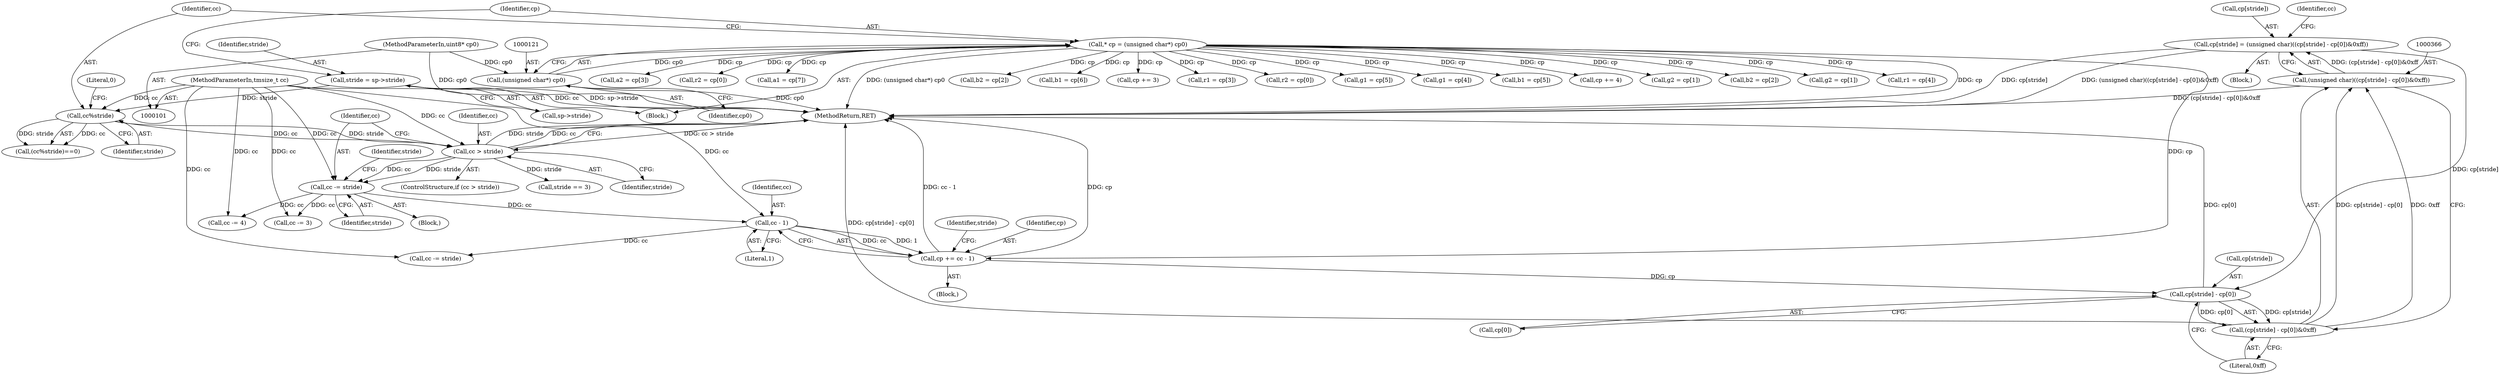 digraph "0_libtiff_3ca657a8793dd011bf869695d72ad31c779c3cc1_10@array" {
"1000361" [label="(Call,cp[stride] = (unsigned char)((cp[stride] - cp[0])&0xff))"];
"1000365" [label="(Call,(unsigned char)((cp[stride] - cp[0])&0xff))"];
"1000367" [label="(Call,(cp[stride] - cp[0])&0xff)"];
"1000368" [label="(Call,cp[stride] - cp[0])"];
"1000352" [label="(Call,cp += cc - 1)"];
"1000354" [label="(Call,cc - 1)"];
"1000134" [label="(Call,cc -= stride)"];
"1000130" [label="(Call,cc > stride)"];
"1000125" [label="(Call,cc%stride)"];
"1000104" [label="(MethodParameterIn,tmsize_t cc)"];
"1000112" [label="(Call,stride = sp->stride)"];
"1000118" [label="(Call,* cp = (unsigned char*) cp0)"];
"1000120" [label="(Call,(unsigned char*) cp0)"];
"1000103" [label="(MethodParameterIn,uint8* cp0)"];
"1000361" [label="(Call,cp[stride] = (unsigned char)((cp[stride] - cp[0])&0xff))"];
"1000361" [label="(Call,cp[stride] = (unsigned char)((cp[stride] - cp[0])&0xff))"];
"1000133" [label="(Block,)"];
"1000124" [label="(Call,(cc%stride)==0)"];
"1000241" [label="(Call,r2 = cp[0])"];
"1000378" [label="(Identifier,cc)"];
"1000226" [label="(Call,cc -= 3)"];
"1000359" [label="(Block,)"];
"1000114" [label="(Call,sp->stride)"];
"1000128" [label="(Literal,0)"];
"1000372" [label="(Call,cp[0])"];
"1000285" [label="(Call,g1 = cp[5])"];
"1000134" [label="(Call,cc -= stride)"];
"1000118" [label="(Call,* cp = (unsigned char*) cp0)"];
"1000367" [label="(Call,(cp[stride] - cp[0])&0xff)"];
"1000368" [label="(Call,cp[stride] - cp[0])"];
"1000184" [label="(Call,g1 = cp[4])"];
"1000203" [label="(Call,b1 = cp[5])"];
"1000342" [label="(Call,cp += 4)"];
"1000125" [label="(Call,cc%stride)"];
"1000152" [label="(Call,g2 = cp[1])"];
"1000253" [label="(Call,b2 = cp[2])"];
"1000247" [label="(Call,g2 = cp[1])"];
"1000381" [label="(MethodReturn,RET)"];
"1000354" [label="(Call,cc - 1)"];
"1000119" [label="(Identifier,cp)"];
"1000120" [label="(Call,(unsigned char*) cp0)"];
"1000377" [label="(Call,cc -= stride)"];
"1000105" [label="(Block,)"];
"1000266" [label="(Call,r1 = cp[4])"];
"1000129" [label="(ControlStructure,if (cc > stride))"];
"1000369" [label="(Call,cp[stride])"];
"1000138" [label="(Call,stride == 3)"];
"1000127" [label="(Identifier,stride)"];
"1000126" [label="(Identifier,cc)"];
"1000130" [label="(Call,cc > stride)"];
"1000259" [label="(Call,a2 = cp[3])"];
"1000375" [label="(Literal,0xff)"];
"1000135" [label="(Identifier,cc)"];
"1000103" [label="(MethodParameterIn,uint8* cp0)"];
"1000146" [label="(Call,r2 = cp[0])"];
"1000351" [label="(Block,)"];
"1000356" [label="(Literal,1)"];
"1000112" [label="(Call,stride = sp->stride)"];
"1000139" [label="(Identifier,stride)"];
"1000352" [label="(Call,cp += cc - 1)"];
"1000323" [label="(Call,a1 = cp[7])"];
"1000346" [label="(Call,cc -= 4)"];
"1000158" [label="(Call,b2 = cp[2])"];
"1000362" [label="(Call,cp[stride])"];
"1000113" [label="(Identifier,stride)"];
"1000132" [label="(Identifier,stride)"];
"1000304" [label="(Call,b1 = cp[6])"];
"1000365" [label="(Call,(unsigned char)((cp[stride] - cp[0])&0xff))"];
"1000122" [label="(Identifier,cp0)"];
"1000360" [label="(Identifier,stride)"];
"1000355" [label="(Identifier,cc)"];
"1000353" [label="(Identifier,cp)"];
"1000131" [label="(Identifier,cc)"];
"1000222" [label="(Call,cp += 3)"];
"1000104" [label="(MethodParameterIn,tmsize_t cc)"];
"1000165" [label="(Call,r1 = cp[3])"];
"1000136" [label="(Identifier,stride)"];
"1000361" -> "1000359"  [label="AST: "];
"1000361" -> "1000365"  [label="CFG: "];
"1000362" -> "1000361"  [label="AST: "];
"1000365" -> "1000361"  [label="AST: "];
"1000378" -> "1000361"  [label="CFG: "];
"1000361" -> "1000381"  [label="DDG: (unsigned char)((cp[stride] - cp[0])&0xff)"];
"1000361" -> "1000381"  [label="DDG: cp[stride]"];
"1000365" -> "1000361"  [label="DDG: (cp[stride] - cp[0])&0xff"];
"1000361" -> "1000368"  [label="DDG: cp[stride]"];
"1000365" -> "1000367"  [label="CFG: "];
"1000366" -> "1000365"  [label="AST: "];
"1000367" -> "1000365"  [label="AST: "];
"1000365" -> "1000381"  [label="DDG: (cp[stride] - cp[0])&0xff"];
"1000367" -> "1000365"  [label="DDG: cp[stride] - cp[0]"];
"1000367" -> "1000365"  [label="DDG: 0xff"];
"1000367" -> "1000375"  [label="CFG: "];
"1000368" -> "1000367"  [label="AST: "];
"1000375" -> "1000367"  [label="AST: "];
"1000367" -> "1000381"  [label="DDG: cp[stride] - cp[0]"];
"1000368" -> "1000367"  [label="DDG: cp[stride]"];
"1000368" -> "1000367"  [label="DDG: cp[0]"];
"1000368" -> "1000372"  [label="CFG: "];
"1000369" -> "1000368"  [label="AST: "];
"1000372" -> "1000368"  [label="AST: "];
"1000375" -> "1000368"  [label="CFG: "];
"1000368" -> "1000381"  [label="DDG: cp[0]"];
"1000352" -> "1000368"  [label="DDG: cp"];
"1000352" -> "1000351"  [label="AST: "];
"1000352" -> "1000354"  [label="CFG: "];
"1000353" -> "1000352"  [label="AST: "];
"1000354" -> "1000352"  [label="AST: "];
"1000360" -> "1000352"  [label="CFG: "];
"1000352" -> "1000381"  [label="DDG: cp"];
"1000352" -> "1000381"  [label="DDG: cc - 1"];
"1000354" -> "1000352"  [label="DDG: cc"];
"1000354" -> "1000352"  [label="DDG: 1"];
"1000118" -> "1000352"  [label="DDG: cp"];
"1000354" -> "1000356"  [label="CFG: "];
"1000355" -> "1000354"  [label="AST: "];
"1000356" -> "1000354"  [label="AST: "];
"1000134" -> "1000354"  [label="DDG: cc"];
"1000104" -> "1000354"  [label="DDG: cc"];
"1000354" -> "1000377"  [label="DDG: cc"];
"1000134" -> "1000133"  [label="AST: "];
"1000134" -> "1000136"  [label="CFG: "];
"1000135" -> "1000134"  [label="AST: "];
"1000136" -> "1000134"  [label="AST: "];
"1000139" -> "1000134"  [label="CFG: "];
"1000130" -> "1000134"  [label="DDG: stride"];
"1000130" -> "1000134"  [label="DDG: cc"];
"1000104" -> "1000134"  [label="DDG: cc"];
"1000134" -> "1000226"  [label="DDG: cc"];
"1000134" -> "1000346"  [label="DDG: cc"];
"1000130" -> "1000129"  [label="AST: "];
"1000130" -> "1000132"  [label="CFG: "];
"1000131" -> "1000130"  [label="AST: "];
"1000132" -> "1000130"  [label="AST: "];
"1000135" -> "1000130"  [label="CFG: "];
"1000381" -> "1000130"  [label="CFG: "];
"1000130" -> "1000381"  [label="DDG: cc > stride"];
"1000130" -> "1000381"  [label="DDG: stride"];
"1000130" -> "1000381"  [label="DDG: cc"];
"1000125" -> "1000130"  [label="DDG: cc"];
"1000125" -> "1000130"  [label="DDG: stride"];
"1000104" -> "1000130"  [label="DDG: cc"];
"1000130" -> "1000138"  [label="DDG: stride"];
"1000125" -> "1000124"  [label="AST: "];
"1000125" -> "1000127"  [label="CFG: "];
"1000126" -> "1000125"  [label="AST: "];
"1000127" -> "1000125"  [label="AST: "];
"1000128" -> "1000125"  [label="CFG: "];
"1000125" -> "1000124"  [label="DDG: cc"];
"1000125" -> "1000124"  [label="DDG: stride"];
"1000104" -> "1000125"  [label="DDG: cc"];
"1000112" -> "1000125"  [label="DDG: stride"];
"1000104" -> "1000101"  [label="AST: "];
"1000104" -> "1000381"  [label="DDG: cc"];
"1000104" -> "1000226"  [label="DDG: cc"];
"1000104" -> "1000346"  [label="DDG: cc"];
"1000104" -> "1000377"  [label="DDG: cc"];
"1000112" -> "1000105"  [label="AST: "];
"1000112" -> "1000114"  [label="CFG: "];
"1000113" -> "1000112"  [label="AST: "];
"1000114" -> "1000112"  [label="AST: "];
"1000119" -> "1000112"  [label="CFG: "];
"1000112" -> "1000381"  [label="DDG: sp->stride"];
"1000118" -> "1000105"  [label="AST: "];
"1000118" -> "1000120"  [label="CFG: "];
"1000119" -> "1000118"  [label="AST: "];
"1000120" -> "1000118"  [label="AST: "];
"1000126" -> "1000118"  [label="CFG: "];
"1000118" -> "1000381"  [label="DDG: (unsigned char*) cp0"];
"1000118" -> "1000381"  [label="DDG: cp"];
"1000120" -> "1000118"  [label="DDG: cp0"];
"1000118" -> "1000146"  [label="DDG: cp"];
"1000118" -> "1000152"  [label="DDG: cp"];
"1000118" -> "1000158"  [label="DDG: cp"];
"1000118" -> "1000165"  [label="DDG: cp"];
"1000118" -> "1000184"  [label="DDG: cp"];
"1000118" -> "1000203"  [label="DDG: cp"];
"1000118" -> "1000222"  [label="DDG: cp"];
"1000118" -> "1000241"  [label="DDG: cp"];
"1000118" -> "1000247"  [label="DDG: cp"];
"1000118" -> "1000253"  [label="DDG: cp"];
"1000118" -> "1000259"  [label="DDG: cp"];
"1000118" -> "1000266"  [label="DDG: cp"];
"1000118" -> "1000285"  [label="DDG: cp"];
"1000118" -> "1000304"  [label="DDG: cp"];
"1000118" -> "1000323"  [label="DDG: cp"];
"1000118" -> "1000342"  [label="DDG: cp"];
"1000120" -> "1000122"  [label="CFG: "];
"1000121" -> "1000120"  [label="AST: "];
"1000122" -> "1000120"  [label="AST: "];
"1000120" -> "1000381"  [label="DDG: cp0"];
"1000103" -> "1000120"  [label="DDG: cp0"];
"1000103" -> "1000101"  [label="AST: "];
"1000103" -> "1000381"  [label="DDG: cp0"];
}
